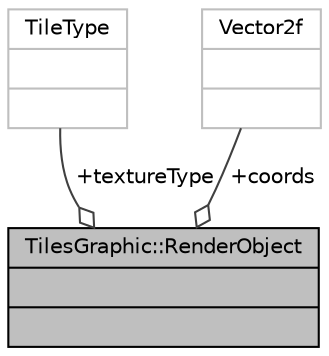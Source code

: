 digraph "TilesGraphic::RenderObject"
{
 // INTERACTIVE_SVG=YES
 // LATEX_PDF_SIZE
  bgcolor="transparent";
  edge [fontname="Helvetica",fontsize="10",labelfontname="Helvetica",labelfontsize="10"];
  node [fontname="Helvetica",fontsize="10",shape=record];
  Node1 [label="{TilesGraphic::RenderObject\n||}",height=0.2,width=0.4,color="black", fillcolor="grey75", style="filled", fontcolor="black",tooltip="Sturct that links object position with its texture."];
  Node2 -> Node1 [color="grey25",fontsize="10",style="solid",label=" +textureType" ,arrowhead="odiamond",fontname="Helvetica"];
  Node2 [label="{TileType\n||}",height=0.2,width=0.4,color="grey75",tooltip=" "];
  Node3 -> Node1 [color="grey25",fontsize="10",style="solid",label=" +coords" ,arrowhead="odiamond",fontname="Helvetica"];
  Node3 [label="{Vector2f\n||}",height=0.2,width=0.4,color="grey75",tooltip=" "];
}
